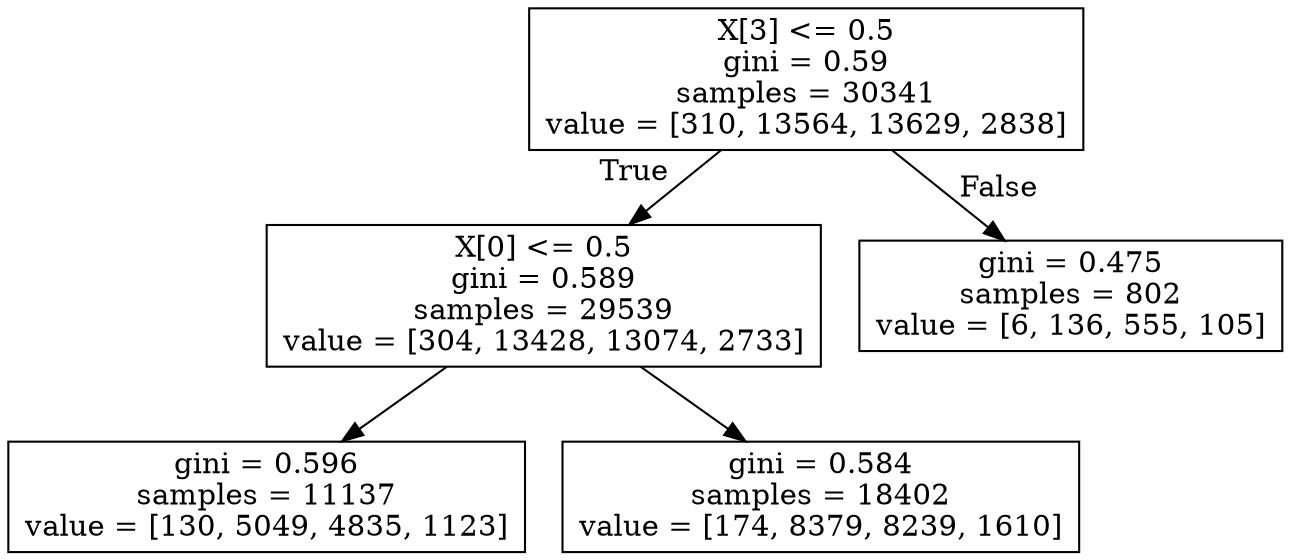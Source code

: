 digraph Tree {
node [shape=box] ;
0 [label="X[3] <= 0.5\ngini = 0.59\nsamples = 30341\nvalue = [310, 13564, 13629, 2838]"] ;
1 [label="X[0] <= 0.5\ngini = 0.589\nsamples = 29539\nvalue = [304, 13428, 13074, 2733]"] ;
0 -> 1 [labeldistance=2.5, labelangle=45, headlabel="True"] ;
2 [label="gini = 0.596\nsamples = 11137\nvalue = [130, 5049, 4835, 1123]"] ;
1 -> 2 ;
3 [label="gini = 0.584\nsamples = 18402\nvalue = [174, 8379, 8239, 1610]"] ;
1 -> 3 ;
4 [label="gini = 0.475\nsamples = 802\nvalue = [6, 136, 555, 105]"] ;
0 -> 4 [labeldistance=2.5, labelangle=-45, headlabel="False"] ;
}